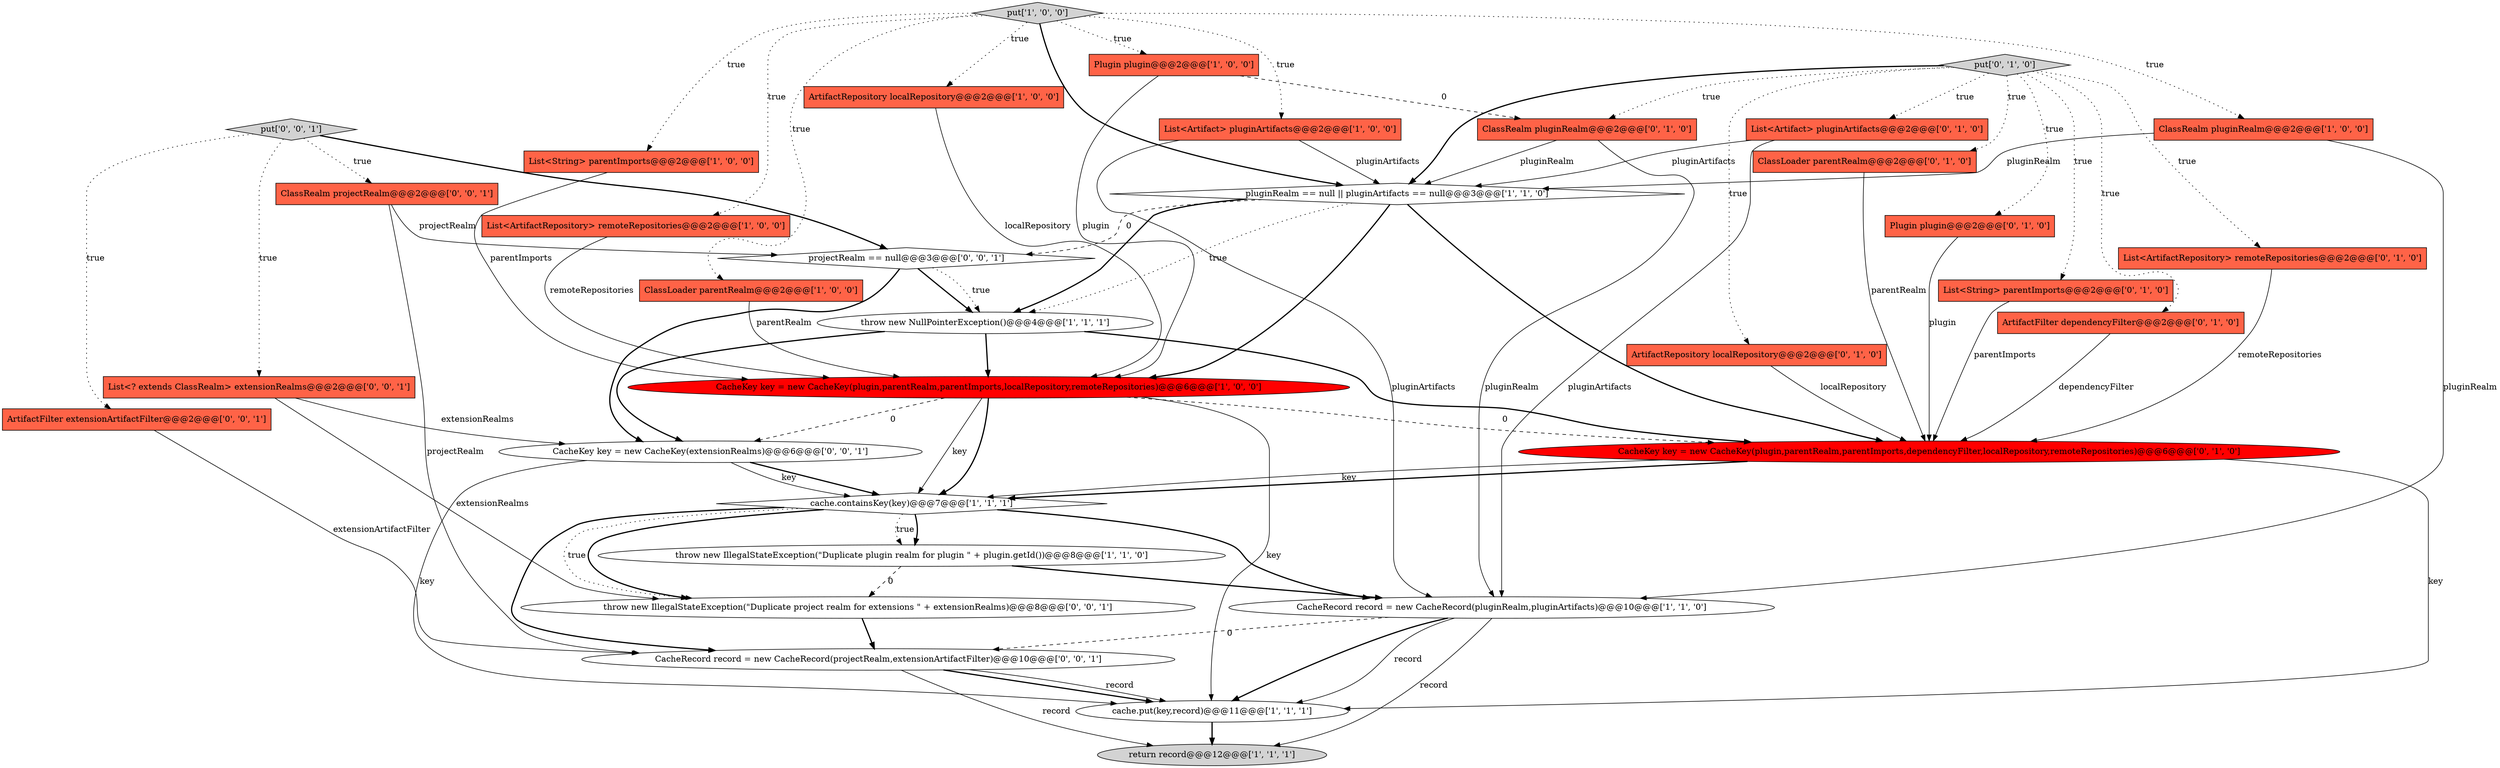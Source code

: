 digraph {
9 [style = filled, label = "throw new NullPointerException()@@@4@@@['1', '1', '1']", fillcolor = white, shape = ellipse image = "AAA0AAABBB1BBB"];
30 [style = filled, label = "ClassRealm projectRealm@@@2@@@['0', '0', '1']", fillcolor = tomato, shape = box image = "AAA0AAABBB3BBB"];
4 [style = filled, label = "CacheKey key = new CacheKey(plugin,parentRealm,parentImports,localRepository,remoteRepositories)@@@6@@@['1', '0', '0']", fillcolor = red, shape = ellipse image = "AAA1AAABBB1BBB"];
15 [style = filled, label = "Plugin plugin@@@2@@@['1', '0', '0']", fillcolor = tomato, shape = box image = "AAA1AAABBB1BBB"];
16 [style = filled, label = "ArtifactRepository localRepository@@@2@@@['0', '1', '0']", fillcolor = tomato, shape = box image = "AAA0AAABBB2BBB"];
13 [style = filled, label = "throw new IllegalStateException(\"Duplicate plugin realm for plugin \" + plugin.getId())@@@8@@@['1', '1', '0']", fillcolor = white, shape = ellipse image = "AAA0AAABBB1BBB"];
2 [style = filled, label = "ArtifactRepository localRepository@@@2@@@['1', '0', '0']", fillcolor = tomato, shape = box image = "AAA0AAABBB1BBB"];
12 [style = filled, label = "CacheRecord record = new CacheRecord(pluginRealm,pluginArtifacts)@@@10@@@['1', '1', '0']", fillcolor = white, shape = ellipse image = "AAA0AAABBB1BBB"];
18 [style = filled, label = "ClassLoader parentRealm@@@2@@@['0', '1', '0']", fillcolor = tomato, shape = box image = "AAA0AAABBB2BBB"];
28 [style = filled, label = "CacheRecord record = new CacheRecord(projectRealm,extensionArtifactFilter)@@@10@@@['0', '0', '1']", fillcolor = white, shape = ellipse image = "AAA0AAABBB3BBB"];
20 [style = filled, label = "List<Artifact> pluginArtifacts@@@2@@@['0', '1', '0']", fillcolor = tomato, shape = box image = "AAA0AAABBB2BBB"];
10 [style = filled, label = "put['1', '0', '0']", fillcolor = lightgray, shape = diamond image = "AAA0AAABBB1BBB"];
1 [style = filled, label = "pluginRealm == null || pluginArtifacts == null@@@3@@@['1', '1', '0']", fillcolor = white, shape = diamond image = "AAA0AAABBB1BBB"];
11 [style = filled, label = "List<String> parentImports@@@2@@@['1', '0', '0']", fillcolor = tomato, shape = box image = "AAA0AAABBB1BBB"];
3 [style = filled, label = "List<ArtifactRepository> remoteRepositories@@@2@@@['1', '0', '0']", fillcolor = tomato, shape = box image = "AAA0AAABBB1BBB"];
22 [style = filled, label = "Plugin plugin@@@2@@@['0', '1', '0']", fillcolor = tomato, shape = box image = "AAA0AAABBB2BBB"];
29 [style = filled, label = "throw new IllegalStateException(\"Duplicate project realm for extensions \" + extensionRealms)@@@8@@@['0', '0', '1']", fillcolor = white, shape = ellipse image = "AAA0AAABBB3BBB"];
21 [style = filled, label = "List<ArtifactRepository> remoteRepositories@@@2@@@['0', '1', '0']", fillcolor = tomato, shape = box image = "AAA0AAABBB2BBB"];
32 [style = filled, label = "CacheKey key = new CacheKey(extensionRealms)@@@6@@@['0', '0', '1']", fillcolor = white, shape = ellipse image = "AAA0AAABBB3BBB"];
17 [style = filled, label = "List<String> parentImports@@@2@@@['0', '1', '0']", fillcolor = tomato, shape = box image = "AAA0AAABBB2BBB"];
7 [style = filled, label = "List<Artifact> pluginArtifacts@@@2@@@['1', '0', '0']", fillcolor = tomato, shape = box image = "AAA0AAABBB1BBB"];
26 [style = filled, label = "ArtifactFilter extensionArtifactFilter@@@2@@@['0', '0', '1']", fillcolor = tomato, shape = box image = "AAA0AAABBB3BBB"];
23 [style = filled, label = "ArtifactFilter dependencyFilter@@@2@@@['0', '1', '0']", fillcolor = tomato, shape = box image = "AAA0AAABBB2BBB"];
31 [style = filled, label = "projectRealm == null@@@3@@@['0', '0', '1']", fillcolor = white, shape = diamond image = "AAA0AAABBB3BBB"];
33 [style = filled, label = "List<? extends ClassRealm> extensionRealms@@@2@@@['0', '0', '1']", fillcolor = tomato, shape = box image = "AAA0AAABBB3BBB"];
24 [style = filled, label = "ClassRealm pluginRealm@@@2@@@['0', '1', '0']", fillcolor = tomato, shape = box image = "AAA1AAABBB2BBB"];
5 [style = filled, label = "ClassRealm pluginRealm@@@2@@@['1', '0', '0']", fillcolor = tomato, shape = box image = "AAA0AAABBB1BBB"];
25 [style = filled, label = "CacheKey key = new CacheKey(plugin,parentRealm,parentImports,dependencyFilter,localRepository,remoteRepositories)@@@6@@@['0', '1', '0']", fillcolor = red, shape = ellipse image = "AAA1AAABBB2BBB"];
27 [style = filled, label = "put['0', '0', '1']", fillcolor = lightgray, shape = diamond image = "AAA0AAABBB3BBB"];
14 [style = filled, label = "return record@@@12@@@['1', '1', '1']", fillcolor = lightgray, shape = ellipse image = "AAA0AAABBB1BBB"];
19 [style = filled, label = "put['0', '1', '0']", fillcolor = lightgray, shape = diamond image = "AAA0AAABBB2BBB"];
6 [style = filled, label = "cache.put(key,record)@@@11@@@['1', '1', '1']", fillcolor = white, shape = ellipse image = "AAA0AAABBB1BBB"];
0 [style = filled, label = "cache.containsKey(key)@@@7@@@['1', '1', '1']", fillcolor = white, shape = diamond image = "AAA0AAABBB1BBB"];
8 [style = filled, label = "ClassLoader parentRealm@@@2@@@['1', '0', '0']", fillcolor = tomato, shape = box image = "AAA0AAABBB1BBB"];
10->8 [style = dotted, label="true"];
28->6 [style = bold, label=""];
0->13 [style = bold, label=""];
31->9 [style = bold, label=""];
5->12 [style = solid, label="pluginRealm"];
27->33 [style = dotted, label="true"];
32->0 [style = bold, label=""];
10->3 [style = dotted, label="true"];
2->4 [style = solid, label="localRepository"];
20->1 [style = solid, label="pluginArtifacts"];
23->25 [style = solid, label="dependencyFilter"];
33->29 [style = solid, label="extensionRealms"];
32->0 [style = solid, label="key"];
4->25 [style = dashed, label="0"];
19->1 [style = bold, label=""];
21->25 [style = solid, label="remoteRepositories"];
30->31 [style = solid, label="projectRealm"];
32->6 [style = solid, label="key"];
20->12 [style = solid, label="pluginArtifacts"];
16->25 [style = solid, label="localRepository"];
31->9 [style = dotted, label="true"];
28->14 [style = solid, label="record"];
7->1 [style = solid, label="pluginArtifacts"];
1->4 [style = bold, label=""];
12->6 [style = solid, label="record"];
19->17 [style = dotted, label="true"];
13->29 [style = dashed, label="0"];
1->31 [style = dashed, label="0"];
33->32 [style = solid, label="extensionRealms"];
9->32 [style = bold, label=""];
12->14 [style = solid, label="record"];
27->31 [style = bold, label=""];
0->29 [style = bold, label=""];
19->21 [style = dotted, label="true"];
24->1 [style = solid, label="pluginRealm"];
4->0 [style = bold, label=""];
8->4 [style = solid, label="parentRealm"];
13->12 [style = bold, label=""];
19->22 [style = dotted, label="true"];
4->0 [style = solid, label="key"];
10->1 [style = bold, label=""];
25->0 [style = bold, label=""];
26->28 [style = solid, label="extensionArtifactFilter"];
11->4 [style = solid, label="parentImports"];
31->32 [style = bold, label=""];
0->12 [style = bold, label=""];
15->24 [style = dashed, label="0"];
19->18 [style = dotted, label="true"];
19->24 [style = dotted, label="true"];
3->4 [style = solid, label="remoteRepositories"];
1->9 [style = bold, label=""];
4->6 [style = solid, label="key"];
10->11 [style = dotted, label="true"];
10->2 [style = dotted, label="true"];
1->9 [style = dotted, label="true"];
17->25 [style = solid, label="parentImports"];
1->25 [style = bold, label=""];
18->25 [style = solid, label="parentRealm"];
22->25 [style = solid, label="plugin"];
0->13 [style = dotted, label="true"];
25->0 [style = solid, label="key"];
15->4 [style = solid, label="plugin"];
19->20 [style = dotted, label="true"];
27->26 [style = dotted, label="true"];
9->4 [style = bold, label=""];
7->12 [style = solid, label="pluginArtifacts"];
30->28 [style = solid, label="projectRealm"];
19->23 [style = dotted, label="true"];
10->5 [style = dotted, label="true"];
12->6 [style = bold, label=""];
29->28 [style = bold, label=""];
10->15 [style = dotted, label="true"];
6->14 [style = bold, label=""];
24->12 [style = solid, label="pluginRealm"];
4->32 [style = dashed, label="0"];
25->6 [style = solid, label="key"];
27->30 [style = dotted, label="true"];
0->29 [style = dotted, label="true"];
12->28 [style = dashed, label="0"];
9->25 [style = bold, label=""];
19->16 [style = dotted, label="true"];
10->7 [style = dotted, label="true"];
28->6 [style = solid, label="record"];
0->28 [style = bold, label=""];
5->1 [style = solid, label="pluginRealm"];
}
